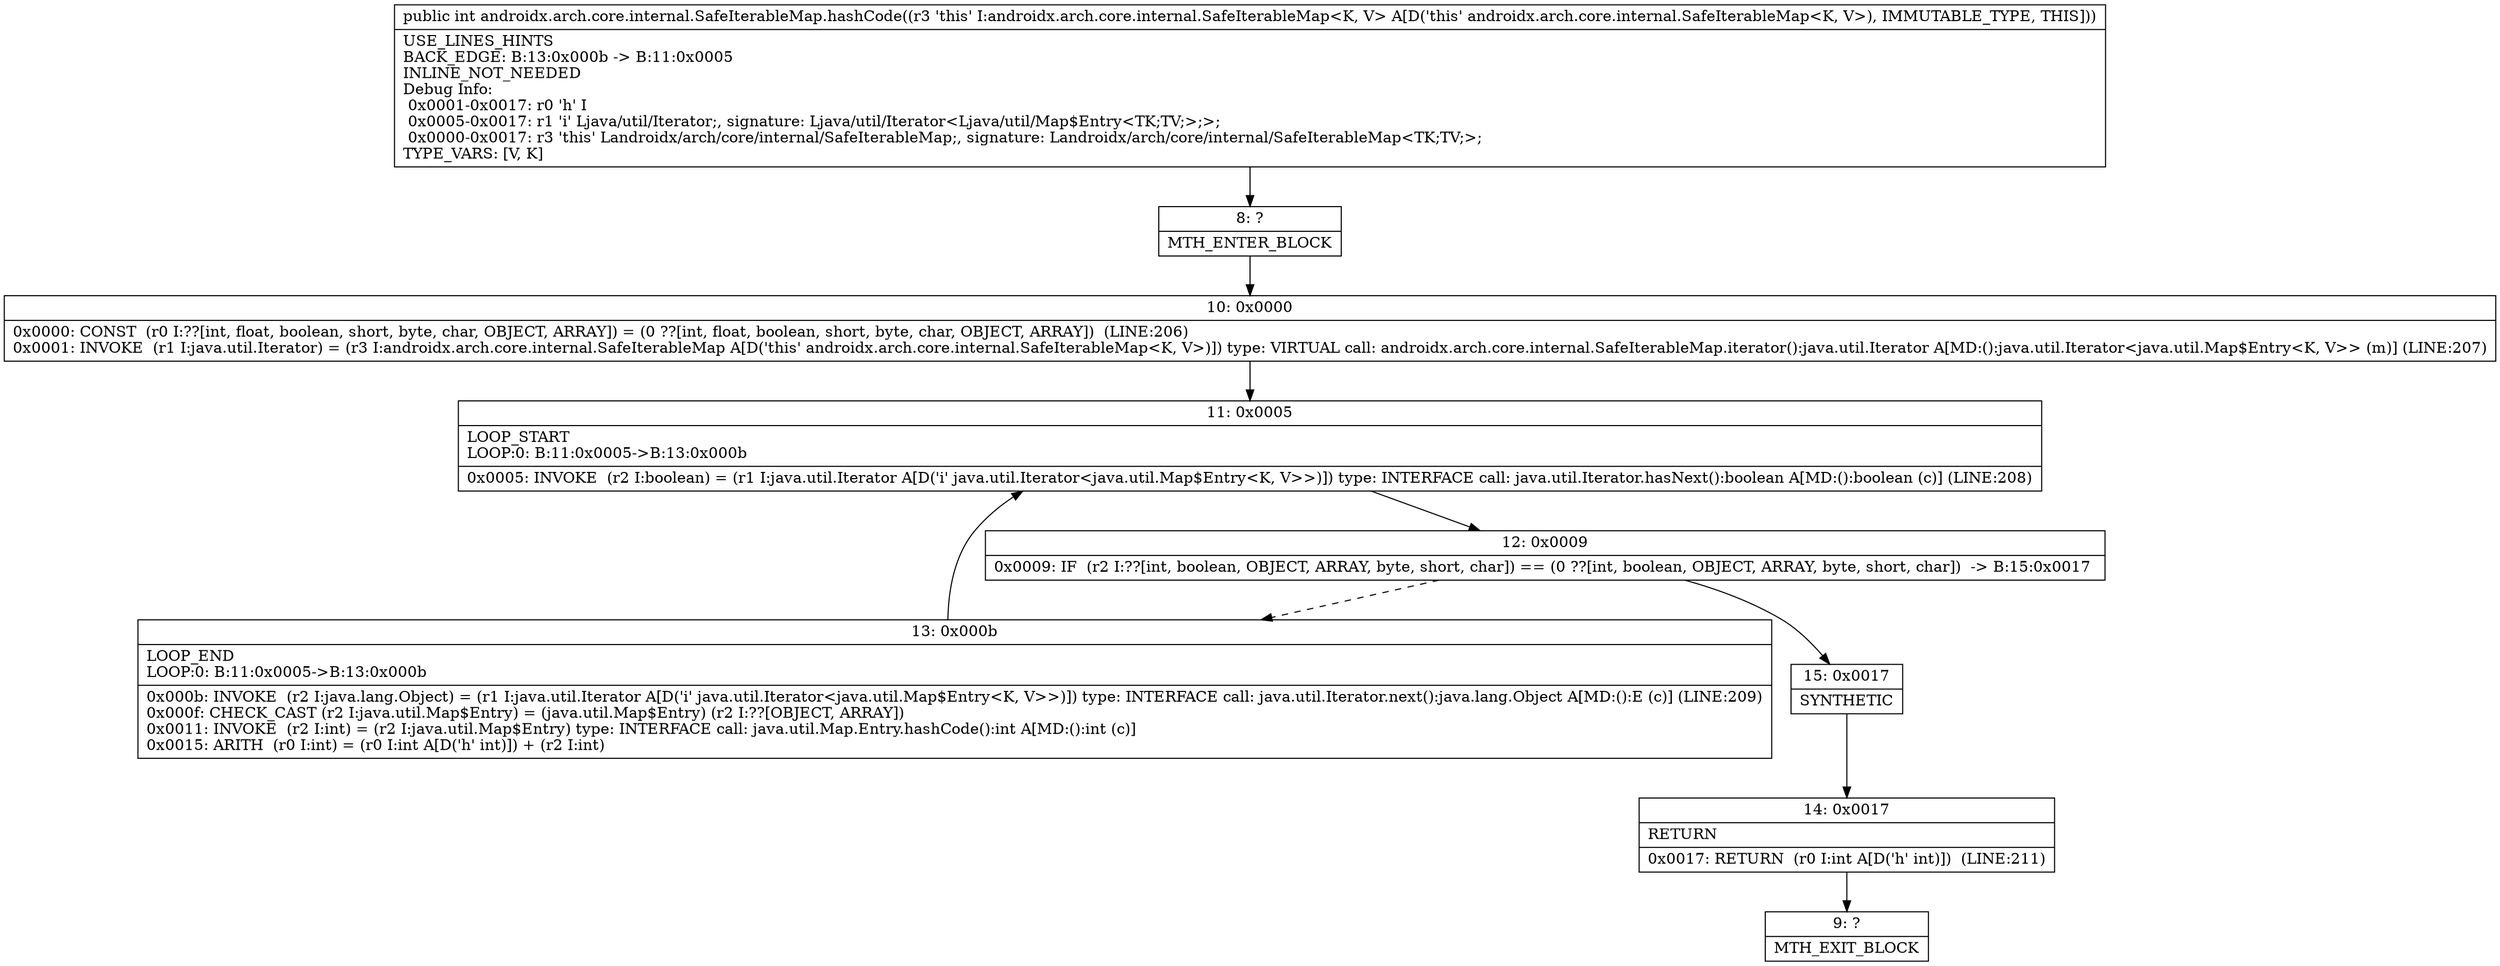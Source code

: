 digraph "CFG forandroidx.arch.core.internal.SafeIterableMap.hashCode()I" {
Node_8 [shape=record,label="{8\:\ ?|MTH_ENTER_BLOCK\l}"];
Node_10 [shape=record,label="{10\:\ 0x0000|0x0000: CONST  (r0 I:??[int, float, boolean, short, byte, char, OBJECT, ARRAY]) = (0 ??[int, float, boolean, short, byte, char, OBJECT, ARRAY])  (LINE:206)\l0x0001: INVOKE  (r1 I:java.util.Iterator) = (r3 I:androidx.arch.core.internal.SafeIterableMap A[D('this' androidx.arch.core.internal.SafeIterableMap\<K, V\>)]) type: VIRTUAL call: androidx.arch.core.internal.SafeIterableMap.iterator():java.util.Iterator A[MD:():java.util.Iterator\<java.util.Map$Entry\<K, V\>\> (m)] (LINE:207)\l}"];
Node_11 [shape=record,label="{11\:\ 0x0005|LOOP_START\lLOOP:0: B:11:0x0005\-\>B:13:0x000b\l|0x0005: INVOKE  (r2 I:boolean) = (r1 I:java.util.Iterator A[D('i' java.util.Iterator\<java.util.Map$Entry\<K, V\>\>)]) type: INTERFACE call: java.util.Iterator.hasNext():boolean A[MD:():boolean (c)] (LINE:208)\l}"];
Node_12 [shape=record,label="{12\:\ 0x0009|0x0009: IF  (r2 I:??[int, boolean, OBJECT, ARRAY, byte, short, char]) == (0 ??[int, boolean, OBJECT, ARRAY, byte, short, char])  \-\> B:15:0x0017 \l}"];
Node_13 [shape=record,label="{13\:\ 0x000b|LOOP_END\lLOOP:0: B:11:0x0005\-\>B:13:0x000b\l|0x000b: INVOKE  (r2 I:java.lang.Object) = (r1 I:java.util.Iterator A[D('i' java.util.Iterator\<java.util.Map$Entry\<K, V\>\>)]) type: INTERFACE call: java.util.Iterator.next():java.lang.Object A[MD:():E (c)] (LINE:209)\l0x000f: CHECK_CAST (r2 I:java.util.Map$Entry) = (java.util.Map$Entry) (r2 I:??[OBJECT, ARRAY]) \l0x0011: INVOKE  (r2 I:int) = (r2 I:java.util.Map$Entry) type: INTERFACE call: java.util.Map.Entry.hashCode():int A[MD:():int (c)]\l0x0015: ARITH  (r0 I:int) = (r0 I:int A[D('h' int)]) + (r2 I:int) \l}"];
Node_15 [shape=record,label="{15\:\ 0x0017|SYNTHETIC\l}"];
Node_14 [shape=record,label="{14\:\ 0x0017|RETURN\l|0x0017: RETURN  (r0 I:int A[D('h' int)])  (LINE:211)\l}"];
Node_9 [shape=record,label="{9\:\ ?|MTH_EXIT_BLOCK\l}"];
MethodNode[shape=record,label="{public int androidx.arch.core.internal.SafeIterableMap.hashCode((r3 'this' I:androidx.arch.core.internal.SafeIterableMap\<K, V\> A[D('this' androidx.arch.core.internal.SafeIterableMap\<K, V\>), IMMUTABLE_TYPE, THIS]))  | USE_LINES_HINTS\lBACK_EDGE: B:13:0x000b \-\> B:11:0x0005\lINLINE_NOT_NEEDED\lDebug Info:\l  0x0001\-0x0017: r0 'h' I\l  0x0005\-0x0017: r1 'i' Ljava\/util\/Iterator;, signature: Ljava\/util\/Iterator\<Ljava\/util\/Map$Entry\<TK;TV;\>;\>;\l  0x0000\-0x0017: r3 'this' Landroidx\/arch\/core\/internal\/SafeIterableMap;, signature: Landroidx\/arch\/core\/internal\/SafeIterableMap\<TK;TV;\>;\lTYPE_VARS: [V, K]\l}"];
MethodNode -> Node_8;Node_8 -> Node_10;
Node_10 -> Node_11;
Node_11 -> Node_12;
Node_12 -> Node_13[style=dashed];
Node_12 -> Node_15;
Node_13 -> Node_11;
Node_15 -> Node_14;
Node_14 -> Node_9;
}

